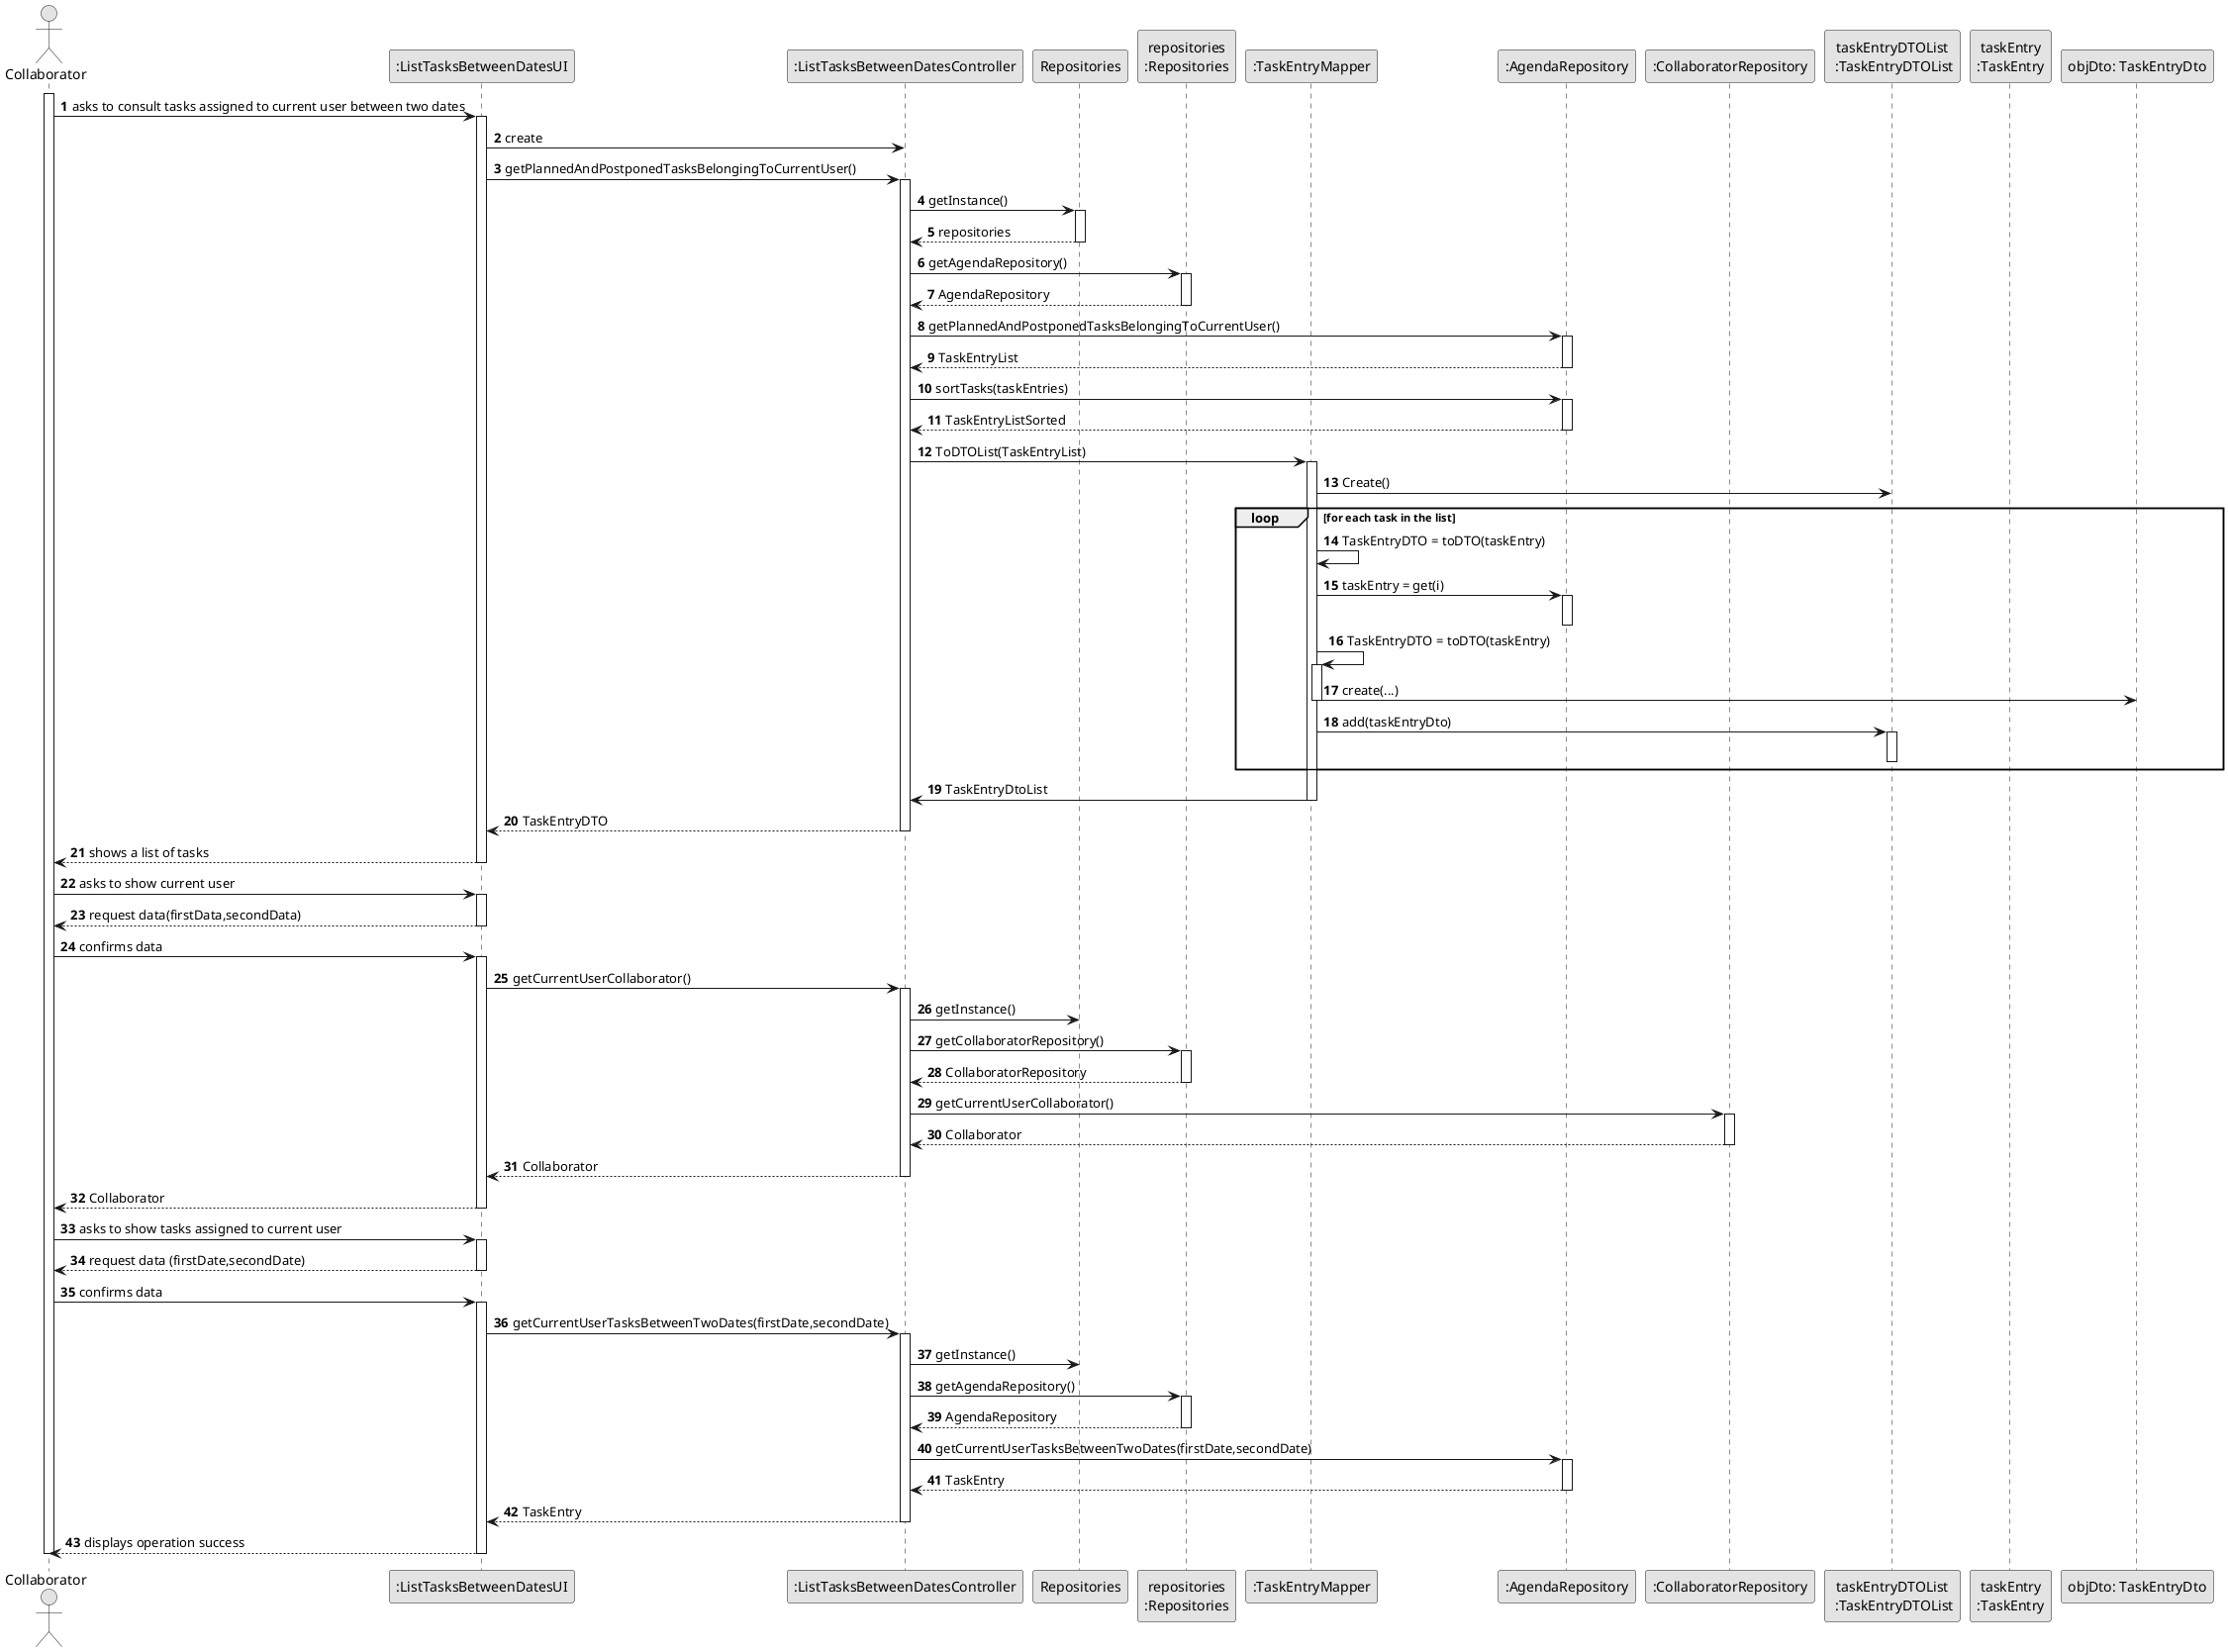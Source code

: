 @startuml
skinparam monochrome true
skinparam packageStyle rectangle
skinparam shadowing false

autonumber

'hide footbox
actor "Collaborator" as ADM
participant ":ListTasksBetweenDatesUI" as UI
participant ":ListTasksBetweenDatesController" as CTRL
participant "Repositories" as RepositorySingleton
participant "repositories\n:Repositories" as PLAT
participant ":TaskEntryMapper" as MAP
participant ":AgendaRepository" as URG
participant ":CollaboratorRepository" as CollaboratorRepository
participant "taskEntryDTOList\n :TaskEntryDTOList" as DTO

participant "taskEntry\n:TaskEntry" as TASK
participant "objDto: TaskEntryDto" as GDTO


activate ADM

    ADM -> UI : asks to consult tasks assigned to current user between two dates
    activate UI
        UI -> CTRL : create
        UI -> CTRL : getPlannedAndPostponedTasksBelongingToCurrentUser()
        activate CTRL

            CTRL -> RepositorySingleton : getInstance()
            activate RepositorySingleton

                RepositorySingleton --> CTRL : repositories
            deactivate RepositorySingleton

            CTRL -> PLAT : getAgendaRepository()
            activate PLAT

                PLAT --> CTRL : AgendaRepository
            deactivate PLAT

            CTRL -> URG : getPlannedAndPostponedTasksBelongingToCurrentUser()
            activate URG

                URG --> CTRL : TaskEntryList
            deactivate URG

             CTRL -> URG :  sortTasks(taskEntries)
                        activate URG

                            URG --> CTRL : TaskEntryListSorted
                        deactivate URG

            CTRL -> MAP : ToDTOList(TaskEntryList)
            activate MAP
                MAP -> DTO: Create()
                loop for each task in the list
                    MAP -> MAP: TaskEntryDTO = toDTO(taskEntry)
                MAP -> URG: taskEntry = get(i)
                activate URG
                deactivate URG
                MAP -> MAP: TaskEntryDTO = toDTO(taskEntry)
                activate MAP
                MAP -> GDTO: create(...)
                deactivate MAP
                MAP -> DTO: add(taskEntryDto)

                activate DTO
                deactivate DTO
                end
                MAP -> CTRL: TaskEntryDtoList
            deactivate MAP

            CTRL --> UI : TaskEntryDTO
        deactivate CTRL

        UI --> ADM : shows a list of tasks
    deactivate UI
ADM -> UI : asks to show current user
activate UI

        UI --> ADM : request data(firstData,secondData)
    deactivate UI

    ADM -> UI : confirms data
    activate UI
     UI -> CTRL :getCurrentUserCollaborator()
            activate CTRL

             CTRL -> RepositorySingleton : getInstance()


                CTRL -> PLAT : getCollaboratorRepository()
                  activate PLAT
                 PLAT --> CTRL : CollaboratorRepository
                 deactivate PLAT

                CTRL -> CollaboratorRepository : getCurrentUserCollaborator()
                activate CollaboratorRepository

                           CollaboratorRepository --> CTRL : Collaborator
                           deactivate CollaboratorRepository
        CTRL --> UI : Collaborator
            deactivate CTRL

                UI --> ADM : Collaborator
            deactivate UI

         ADM -> UI : asks to show tasks assigned to current user
            activate UI
            UI --> ADM: request data (firstDate,secondDate)
            deactivate UI

            ADM -> UI : confirms data
                        activate UI


             UI -> CTRL :getCurrentUserTasksBetweenTwoDates(firstDate,secondDate)
                    activate CTRL

                     CTRL -> RepositorySingleton : getInstance()


                        CTRL -> PLAT : getAgendaRepository()
                          activate PLAT
                         PLAT --> CTRL :AgendaRepository
                         deactivate PLAT

                        CTRL -> URG : getCurrentUserTasksBetweenTwoDates(firstDate,secondDate)
                        activate URG

                                   URG --> CTRL : TaskEntry
                                   deactivate URG
                CTRL --> UI : TaskEntry
                    deactivate CTRL

                        UI --> ADM : displays operation success
                    deactivate UI
                deactivate ADM


@enduml